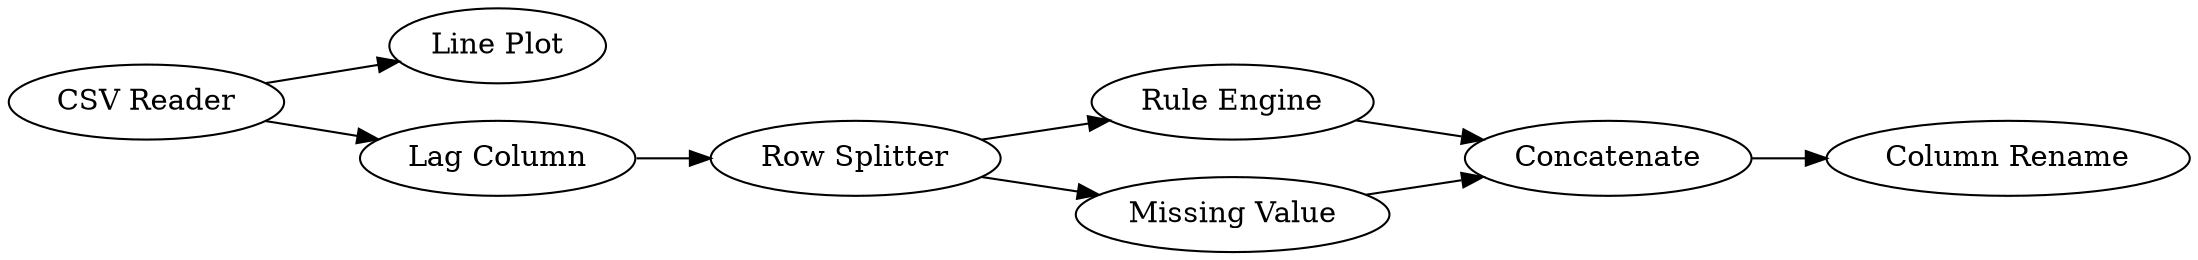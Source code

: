 digraph {
	1 -> 8
	3 -> 4
	3 -> 5
	5 -> 6
	1 -> 2
	2 -> 3
	6 -> 7
	4 -> 6
	5 [label="Missing Value"]
	1 [label="CSV Reader"]
	7 [label="Column Rename"]
	4 [label="Rule Engine"]
	8 [label="Line Plot"]
	6 [label=Concatenate]
	3 [label="Row Splitter"]
	2 [label="Lag Column"]
	rankdir=LR
}
